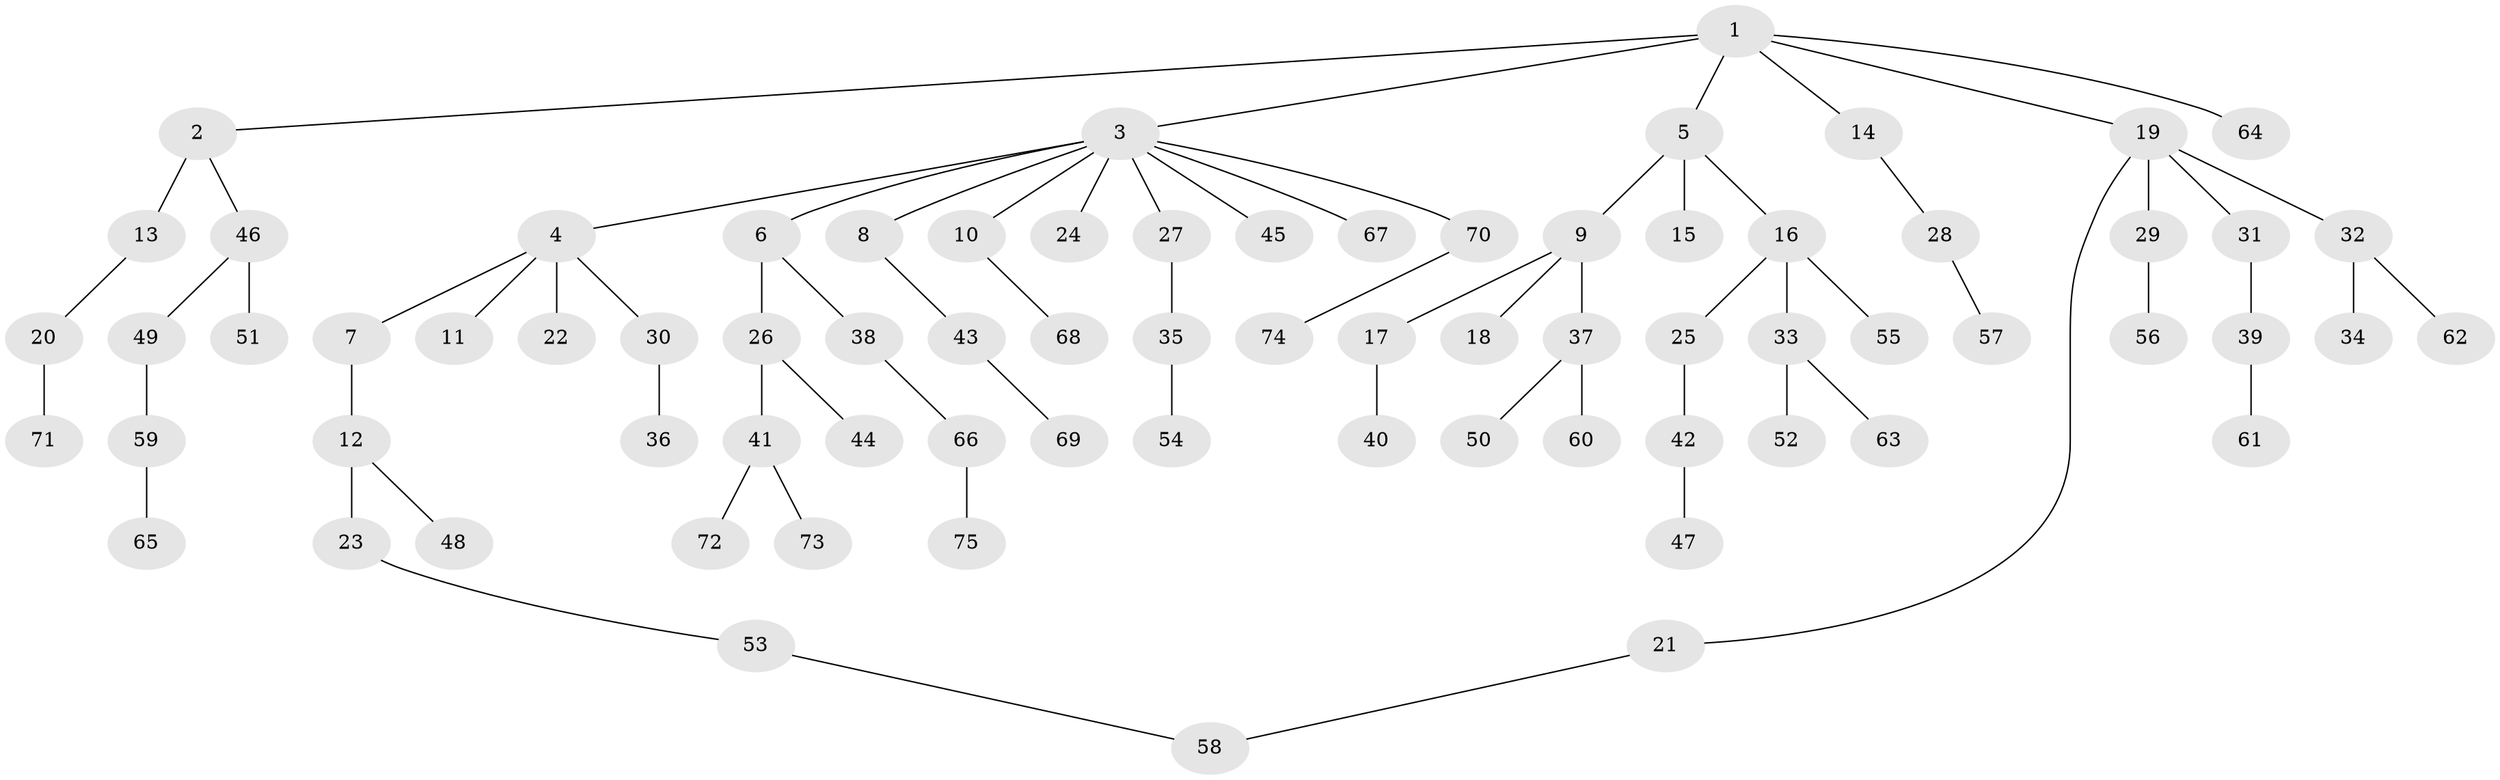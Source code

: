 // original degree distribution, {7: 0.013605442176870748, 2: 0.2585034013605442, 9: 0.006802721088435374, 5: 0.034013605442176874, 4: 0.061224489795918366, 3: 0.14285714285714285, 1: 0.48299319727891155}
// Generated by graph-tools (version 1.1) at 2025/34/03/09/25 02:34:09]
// undirected, 75 vertices, 75 edges
graph export_dot {
graph [start="1"]
  node [color=gray90,style=filled];
  1;
  2;
  3;
  4;
  5;
  6;
  7;
  8;
  9;
  10;
  11;
  12;
  13;
  14;
  15;
  16;
  17;
  18;
  19;
  20;
  21;
  22;
  23;
  24;
  25;
  26;
  27;
  28;
  29;
  30;
  31;
  32;
  33;
  34;
  35;
  36;
  37;
  38;
  39;
  40;
  41;
  42;
  43;
  44;
  45;
  46;
  47;
  48;
  49;
  50;
  51;
  52;
  53;
  54;
  55;
  56;
  57;
  58;
  59;
  60;
  61;
  62;
  63;
  64;
  65;
  66;
  67;
  68;
  69;
  70;
  71;
  72;
  73;
  74;
  75;
  1 -- 2 [weight=1.0];
  1 -- 3 [weight=1.0];
  1 -- 5 [weight=1.0];
  1 -- 14 [weight=1.0];
  1 -- 19 [weight=1.0];
  1 -- 64 [weight=1.0];
  2 -- 13 [weight=2.0];
  2 -- 46 [weight=1.0];
  3 -- 4 [weight=1.0];
  3 -- 6 [weight=1.0];
  3 -- 8 [weight=1.0];
  3 -- 10 [weight=1.0];
  3 -- 24 [weight=1.0];
  3 -- 27 [weight=1.0];
  3 -- 45 [weight=1.0];
  3 -- 67 [weight=1.0];
  3 -- 70 [weight=1.0];
  4 -- 7 [weight=1.0];
  4 -- 11 [weight=1.0];
  4 -- 22 [weight=3.0];
  4 -- 30 [weight=1.0];
  5 -- 9 [weight=1.0];
  5 -- 15 [weight=3.0];
  5 -- 16 [weight=1.0];
  6 -- 26 [weight=1.0];
  6 -- 38 [weight=1.0];
  7 -- 12 [weight=2.0];
  8 -- 43 [weight=1.0];
  9 -- 17 [weight=1.0];
  9 -- 18 [weight=1.0];
  9 -- 37 [weight=1.0];
  10 -- 68 [weight=1.0];
  12 -- 23 [weight=1.0];
  12 -- 48 [weight=1.0];
  13 -- 20 [weight=1.0];
  14 -- 28 [weight=1.0];
  16 -- 25 [weight=1.0];
  16 -- 33 [weight=1.0];
  16 -- 55 [weight=1.0];
  17 -- 40 [weight=1.0];
  19 -- 21 [weight=1.0];
  19 -- 29 [weight=1.0];
  19 -- 31 [weight=2.0];
  19 -- 32 [weight=1.0];
  20 -- 71 [weight=1.0];
  21 -- 58 [weight=1.0];
  23 -- 53 [weight=1.0];
  25 -- 42 [weight=1.0];
  26 -- 41 [weight=1.0];
  26 -- 44 [weight=1.0];
  27 -- 35 [weight=1.0];
  28 -- 57 [weight=1.0];
  29 -- 56 [weight=1.0];
  30 -- 36 [weight=3.0];
  31 -- 39 [weight=1.0];
  32 -- 34 [weight=1.0];
  32 -- 62 [weight=1.0];
  33 -- 52 [weight=1.0];
  33 -- 63 [weight=2.0];
  35 -- 54 [weight=1.0];
  37 -- 50 [weight=1.0];
  37 -- 60 [weight=2.0];
  38 -- 66 [weight=1.0];
  39 -- 61 [weight=1.0];
  41 -- 72 [weight=1.0];
  41 -- 73 [weight=1.0];
  42 -- 47 [weight=1.0];
  43 -- 69 [weight=1.0];
  46 -- 49 [weight=1.0];
  46 -- 51 [weight=2.0];
  49 -- 59 [weight=1.0];
  53 -- 58 [weight=1.0];
  59 -- 65 [weight=1.0];
  66 -- 75 [weight=1.0];
  70 -- 74 [weight=1.0];
}
